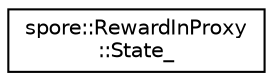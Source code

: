 digraph "Graphical Class Hierarchy"
{
  edge [fontname="Helvetica",fontsize="10",labelfontname="Helvetica",labelfontsize="10"];
  node [fontname="Helvetica",fontsize="10",shape=record];
  rankdir="LR";
  Node0 [label="spore::RewardInProxy\l::State_",height=0.2,width=0.4,color="black", fillcolor="white", style="filled",URL="$structspore_1_1RewardInProxy_1_1State__.html",tooltip="Class holding state variables of the proxy. "];
}
